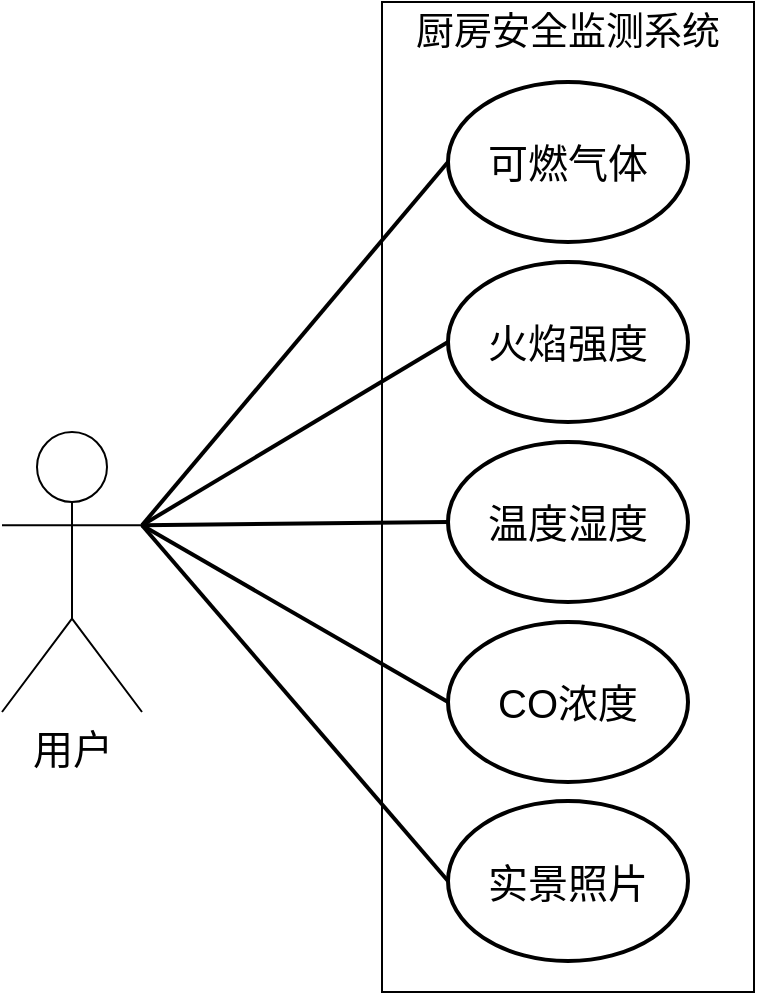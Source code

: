 <mxfile version="24.2.3" type="github">
  <diagram name="第 1 页" id="sp3H-doQiOUvPwIGYfiw">
    <mxGraphModel dx="1631" dy="884" grid="0" gridSize="10" guides="1" tooltips="1" connect="1" arrows="1" fold="1" page="1" pageScale="1" pageWidth="827" pageHeight="1169" math="0" shadow="0">
      <root>
        <mxCell id="0" />
        <mxCell id="1" parent="0" />
        <mxCell id="sYRuHrTXrHsGfMmUOcTR-1" value="&lt;font face=&quot;Times New Roman&quot; style=&quot;font-size: 20px;&quot;&gt;用户&lt;/font&gt;" style="shape=umlActor;verticalLabelPosition=bottom;verticalAlign=top;html=1;outlineConnect=0;" parent="1" vertex="1">
          <mxGeometry x="170" y="320" width="70" height="140" as="geometry" />
        </mxCell>
        <mxCell id="sYRuHrTXrHsGfMmUOcTR-4" value="" style="rounded=0;whiteSpace=wrap;html=1;fillColor=none;strokeWidth=1;" parent="1" vertex="1">
          <mxGeometry x="360" y="105" width="186" height="495" as="geometry" />
        </mxCell>
        <mxCell id="sYRuHrTXrHsGfMmUOcTR-5" value="&lt;font style=&quot;font-size: 19px;&quot;&gt;厨房安全监测系统&lt;/font&gt;" style="text;html=1;align=center;verticalAlign=middle;whiteSpace=wrap;rounded=0;fontFamily=Times New Roman;" parent="1" vertex="1">
          <mxGeometry x="372" y="105" width="162" height="30" as="geometry" />
        </mxCell>
        <mxCell id="sYRuHrTXrHsGfMmUOcTR-6" value="可燃气体" style="ellipse;whiteSpace=wrap;html=1;fillColor=none;strokeWidth=2;fontSize=20;" parent="1" vertex="1">
          <mxGeometry x="393" y="145" width="120" height="80" as="geometry" />
        </mxCell>
        <mxCell id="sYRuHrTXrHsGfMmUOcTR-7" value="火焰强度" style="ellipse;whiteSpace=wrap;html=1;fillColor=none;strokeWidth=2;fontSize=20;" parent="1" vertex="1">
          <mxGeometry x="393" y="235" width="120" height="80" as="geometry" />
        </mxCell>
        <mxCell id="sYRuHrTXrHsGfMmUOcTR-8" value="温度湿度" style="ellipse;whiteSpace=wrap;html=1;fillColor=none;strokeWidth=2;fontSize=20;" parent="1" vertex="1">
          <mxGeometry x="393" y="325" width="120" height="80" as="geometry" />
        </mxCell>
        <mxCell id="sYRuHrTXrHsGfMmUOcTR-9" value="CO浓度" style="ellipse;whiteSpace=wrap;html=1;fillColor=none;strokeWidth=2;fontSize=20;" parent="1" vertex="1">
          <mxGeometry x="393" y="415" width="120" height="80" as="geometry" />
        </mxCell>
        <mxCell id="sYRuHrTXrHsGfMmUOcTR-11" value="" style="endArrow=none;html=1;rounded=0;strokeColor=default;strokeWidth=2;exitX=1;exitY=0.333;exitDx=0;exitDy=0;exitPerimeter=0;entryX=0;entryY=0.5;entryDx=0;entryDy=0;" parent="1" source="sYRuHrTXrHsGfMmUOcTR-1" target="sYRuHrTXrHsGfMmUOcTR-6" edge="1">
          <mxGeometry width="50" height="50" relative="1" as="geometry">
            <mxPoint x="287" y="285" as="sourcePoint" />
            <mxPoint x="337" y="235" as="targetPoint" />
          </mxGeometry>
        </mxCell>
        <mxCell id="sYRuHrTXrHsGfMmUOcTR-12" value="" style="endArrow=none;html=1;rounded=0;strokeColor=default;strokeWidth=2;entryX=0;entryY=0.5;entryDx=0;entryDy=0;exitX=1;exitY=0.333;exitDx=0;exitDy=0;exitPerimeter=0;" parent="1" target="sYRuHrTXrHsGfMmUOcTR-7" edge="1" source="sYRuHrTXrHsGfMmUOcTR-1">
          <mxGeometry width="50" height="50" relative="1" as="geometry">
            <mxPoint x="240" y="370" as="sourcePoint" />
            <mxPoint x="403" y="195" as="targetPoint" />
          </mxGeometry>
        </mxCell>
        <mxCell id="sYRuHrTXrHsGfMmUOcTR-13" value="" style="endArrow=none;html=1;rounded=0;strokeColor=default;strokeWidth=2;entryX=0;entryY=0.5;entryDx=0;entryDy=0;exitX=1;exitY=0.333;exitDx=0;exitDy=0;exitPerimeter=0;" parent="1" source="sYRuHrTXrHsGfMmUOcTR-1" target="sYRuHrTXrHsGfMmUOcTR-8" edge="1">
          <mxGeometry width="50" height="50" relative="1" as="geometry">
            <mxPoint x="250" y="330" as="sourcePoint" />
            <mxPoint x="403" y="285" as="targetPoint" />
          </mxGeometry>
        </mxCell>
        <mxCell id="sYRuHrTXrHsGfMmUOcTR-14" value="" style="endArrow=none;html=1;rounded=0;strokeColor=default;strokeWidth=2;entryX=0;entryY=0.5;entryDx=0;entryDy=0;exitX=1;exitY=0.333;exitDx=0;exitDy=0;exitPerimeter=0;" parent="1" target="sYRuHrTXrHsGfMmUOcTR-9" edge="1" source="sYRuHrTXrHsGfMmUOcTR-1">
          <mxGeometry width="50" height="50" relative="1" as="geometry">
            <mxPoint x="240" y="370" as="sourcePoint" />
            <mxPoint x="403" y="375" as="targetPoint" />
          </mxGeometry>
        </mxCell>
        <mxCell id="p03HKT6yqymxDCJK7N0D-1" value="实景照片" style="ellipse;whiteSpace=wrap;html=1;fillColor=none;strokeWidth=2;fontSize=20;" vertex="1" parent="1">
          <mxGeometry x="393" y="504.5" width="120" height="80" as="geometry" />
        </mxCell>
        <mxCell id="p03HKT6yqymxDCJK7N0D-2" value="" style="endArrow=none;html=1;rounded=0;strokeColor=default;strokeWidth=2;entryX=0;entryY=0.5;entryDx=0;entryDy=0;exitX=1;exitY=0.333;exitDx=0;exitDy=0;exitPerimeter=0;" edge="1" parent="1" source="sYRuHrTXrHsGfMmUOcTR-1" target="p03HKT6yqymxDCJK7N0D-1">
          <mxGeometry width="50" height="50" relative="1" as="geometry">
            <mxPoint x="240" y="370" as="sourcePoint" />
            <mxPoint x="403" y="465" as="targetPoint" />
          </mxGeometry>
        </mxCell>
      </root>
    </mxGraphModel>
  </diagram>
</mxfile>
